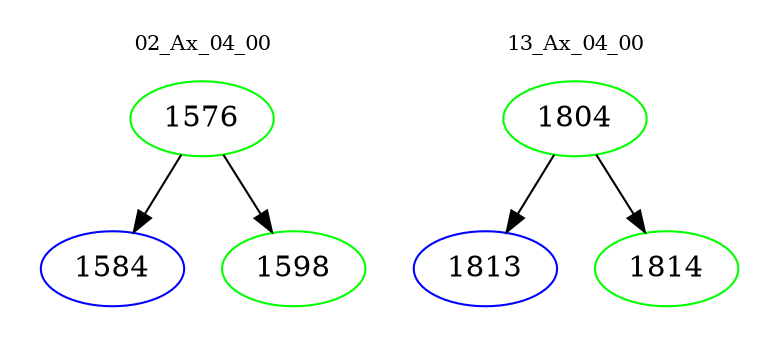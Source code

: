 digraph{
subgraph cluster_0 {
color = white
label = "02_Ax_04_00";
fontsize=10;
T0_1576 [label="1576", color="green"]
T0_1576 -> T0_1584 [color="black"]
T0_1584 [label="1584", color="blue"]
T0_1576 -> T0_1598 [color="black"]
T0_1598 [label="1598", color="green"]
}
subgraph cluster_1 {
color = white
label = "13_Ax_04_00";
fontsize=10;
T1_1804 [label="1804", color="green"]
T1_1804 -> T1_1813 [color="black"]
T1_1813 [label="1813", color="blue"]
T1_1804 -> T1_1814 [color="black"]
T1_1814 [label="1814", color="green"]
}
}
